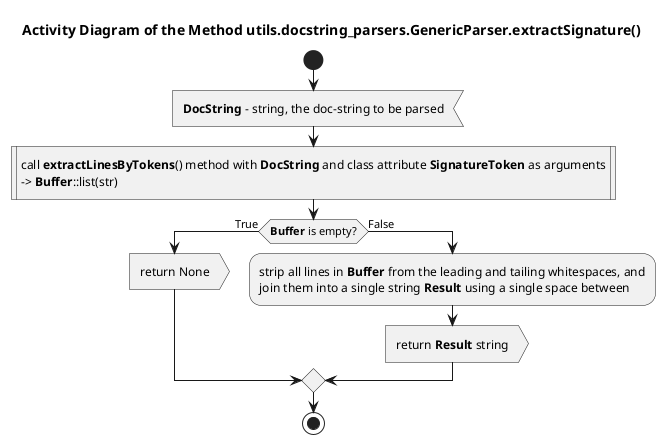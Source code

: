 @startuml pos_utils_docstring_parsers_genericparser_extractsignature

title Activity Diagram of the Method utils.docstring_parsers.GenericParser.extractSignature()

start

:<b>DocString</b> - string, the doc-string to be parsed<

:call <b>extractLinesByTokens</b>() method with <b>DocString</b> and class attribute <b>SignatureToken</b> as arguments
-> <b>Buffer</b>::list(str)|

if (<b>Buffer</b> is empty?) then (True)
    :return None>
else (False)
    :strip all lines in <b>Buffer</b> from the leading and tailing whitespaces, and
    join them into a single string <b>Result</b> using a single space between;
    
    :return <b>Result</b> string>
endif

stop

@enduml
